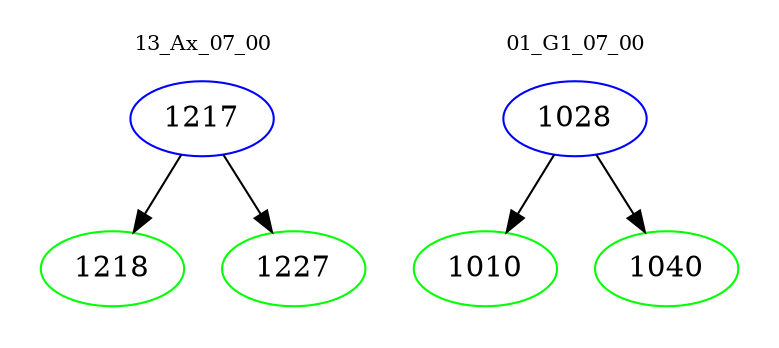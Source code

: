 digraph{
subgraph cluster_0 {
color = white
label = "13_Ax_07_00";
fontsize=10;
T0_1217 [label="1217", color="blue"]
T0_1217 -> T0_1218 [color="black"]
T0_1218 [label="1218", color="green"]
T0_1217 -> T0_1227 [color="black"]
T0_1227 [label="1227", color="green"]
}
subgraph cluster_1 {
color = white
label = "01_G1_07_00";
fontsize=10;
T1_1028 [label="1028", color="blue"]
T1_1028 -> T1_1010 [color="black"]
T1_1010 [label="1010", color="green"]
T1_1028 -> T1_1040 [color="black"]
T1_1040 [label="1040", color="green"]
}
}
